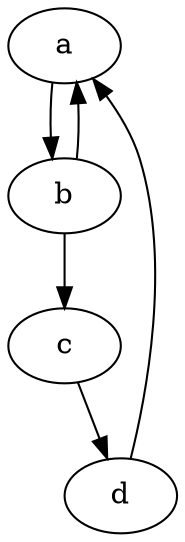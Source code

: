 digraph G {
    "a" [type=B, alive=n];
    "b" [type=C, alive=n];
    "c" [type=C, alive=n];
    "d" [type=B, alive=n];
    "a" -> "b";
    "b" -> "c";
    "c" -> "d";
    "b" -> "a";
    "d" -> "a";
}
